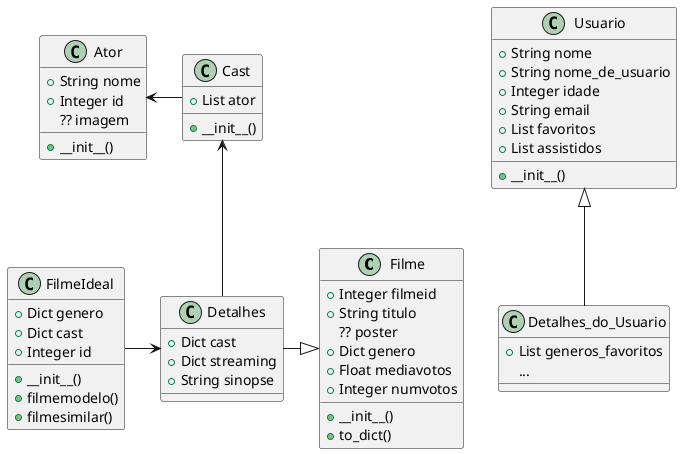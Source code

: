 @startuml Diagrama_de_Classses_KlimaX
        class Filme {
                +Integer filmeid
                +String titulo
                ?? poster
                +Dict genero
                +Float mediavotos
                +Integer numvotos

                +__init__()
                +to_dict()
        }

        class Detalhes{
                +Dict cast
                +Dict streaming
                +String sinopse


        }

        class Cast{
                +List ator
                +__init__()
        }

        class Ator {
                +String nome
                +Integer id
                ?? imagem
                +__init__()
        }

        class Usuario {
                +String nome
                +String nome_de_usuario
                +Integer idade
                +String email
                +List favoritos
                +List assistidos
                +__init__()
        }
        class FilmeIdeal {
                +Dict genero
                +Dict cast
                +Integer id

                +__init__()
                +filmemodelo()
                +filmesimilar()
        }

        class Detalhes_do_Usuario extends Usuario {
                +List generos_favoritos
                ...

        }

        FilmeIdeal -> Detalhes
        Detalhes -|> Filme
        Cast <-- Detalhes
        Ator <- Cast

@enduml
